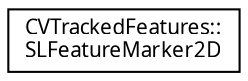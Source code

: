 digraph "Graphical Class Hierarchy"
{
 // LATEX_PDF_SIZE
  edge [fontname="Arial.ttf",fontsize="10",labelfontname="Arial.ttf",labelfontsize="10"];
  node [fontname="Arial.ttf",fontsize="10",shape=record];
  rankdir="LR";
  Node0 [label="CVTrackedFeatures::\lSLFeatureMarker2D",height=0.2,width=0.4,color="black", fillcolor="white", style="filled",URL="$struct_c_v_tracked_features_1_1_s_l_feature_marker2_d.html",tooltip="Data of a 2D marker image."];
}
